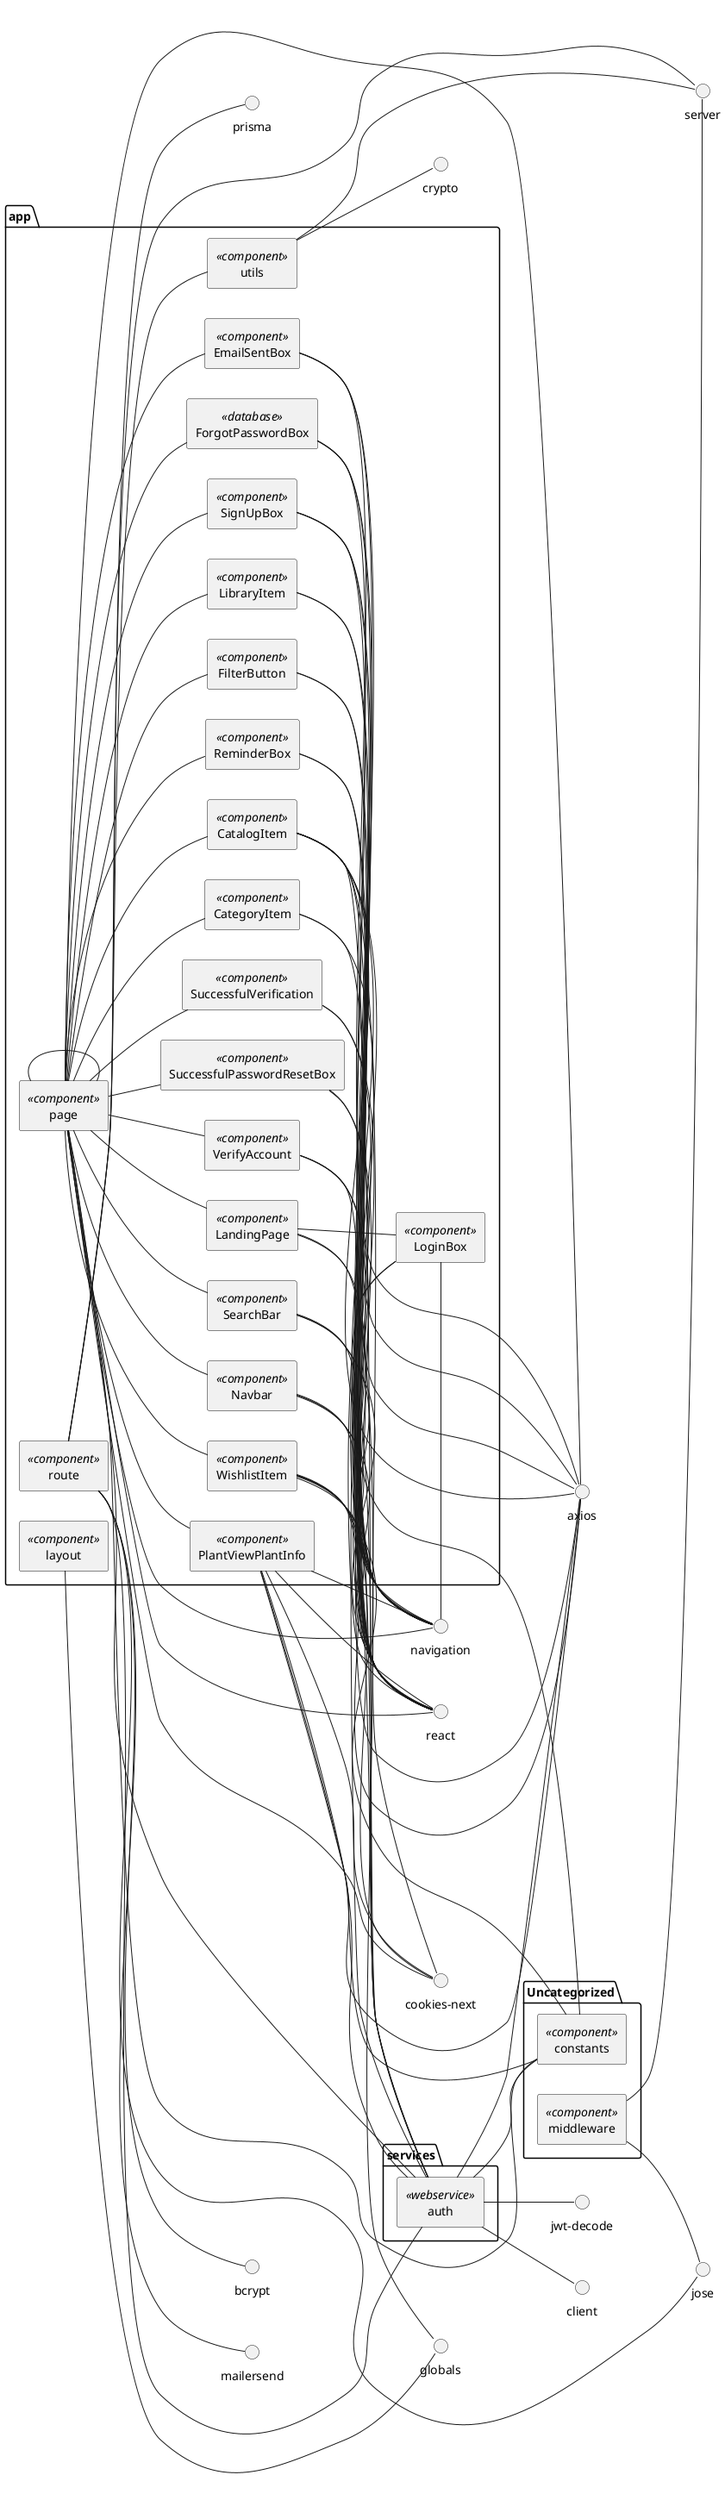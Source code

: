 @startuml
skinparam componentStyle rectangle
left to right direction
package app {
  component route <<component>>
  component route <<component>>
  component route <<component>>
  component route <<component>>
  component route <<component>>
  component route <<component>>
  component route <<component>>
  component route <<component>>
  component route <<component>>
  component route <<component>>
  component route <<component>>
  component route <<component>>
  component route <<component>>
  component page <<component>>
  component page <<component>>
  component EmailSentBox <<component>>
  component ForgotPasswordBox <<database>>
  component LoginBox <<component>>
  component SignUpBox <<component>>
  component SuccessfulPasswordResetBox <<component>>
  component SuccessfulVerification <<component>>
  component VerifyAccount <<component>>
  component CatalogItem <<component>>
  component CategoryItem <<component>>
  component ReminderBox <<component>>
  component FilterButton <<component>>
  component LibraryItem <<component>>
  component Navbar <<component>>
  component PlantViewPlantInfo <<component>>
  component SearchBar <<component>>
  component WishlistItem <<component>>
  component page <<component>>
  component page <<component>>
  component LandingPage <<component>>
  component layout <<component>>
  component page <<component>>
  component page <<component>>
  component page <<component>>
  component page <<component>>
  component page <<component>>
  component page <<component>>
  component page <<component>>
  component page <<component>>
  component page <<component>>
  component utils <<component>>
  component page <<component>>
  component page <<component>>
  component page <<component>>
}

package Uncategorized {
  component constants <<component>>
  component middleware <<component>>
}

package services {
  component auth <<webservice>>
}

route -- server
route -- prisma
route -- auth
route -- jose
route -- utils
route -- bcrypt
route -- mailersend
page -- react
page -- navigation
page -- Navbar
page -- auth
page -- axios
page -- "cookies-next"
page -- constants
EmailSentBox -- react
EmailSentBox -- navigation
EmailSentBox -- axios
ForgotPasswordBox -- react
ForgotPasswordBox -- navigation
ForgotPasswordBox -- axios
LoginBox -- react
LoginBox -- navigation
LoginBox -- auth
SignUpBox -- react
SignUpBox -- navigation
SignUpBox -- axios
SuccessfulPasswordResetBox -- react
SuccessfulPasswordResetBox -- navigation
SuccessfulVerification -- react
SuccessfulVerification -- navigation
VerifyAccount -- react
VerifyAccount -- navigation
VerifyAccount -- axios
CatalogItem -- react
CatalogItem -- navigation
CatalogItem -- auth
CatalogItem -- axios
CatalogItem -- "cookies-next"
CatalogItem -- constants
CategoryItem -- react
CategoryItem -- navigation
ReminderBox -- react
ReminderBox -- navigation
FilterButton -- react
FilterButton -- navigation
LibraryItem -- react
LibraryItem -- navigation
Navbar -- react
Navbar -- navigation
Navbar -- auth
PlantViewPlantInfo -- react
PlantViewPlantInfo -- navigation
PlantViewPlantInfo -- auth
PlantViewPlantInfo -- axios
PlantViewPlantInfo -- "cookies-next"
PlantViewPlantInfo -- constants
SearchBar -- react
SearchBar -- navigation
SearchBar -- auth
WishlistItem -- react
WishlistItem -- navigation
WishlistItem -- auth
WishlistItem -- axios
WishlistItem -- "cookies-next"
WishlistItem -- constants
page -- SearchBar
page -- CategoryItem
page -- CatalogItem
page -- LibraryItem
page -- ReminderBox
LandingPage -- globals
LandingPage -- react
LandingPage -- LoginBox
layout -- globals
page -- FilterButton
page -- LandingPage
page -- page
page -- EmailSentBox
page -- SuccessfulPasswordResetBox
page -- ForgotPasswordBox
page -- PlantViewPlantInfo
page -- SignUpBox
utils -- server
utils -- crypto
page -- VerifyAccount
page -- SuccessfulVerification
page -- WishlistItem
middleware -- server
middleware -- jose
auth -- axios
auth -- client
auth -- constants
auth -- "jwt-decode"
@enduml